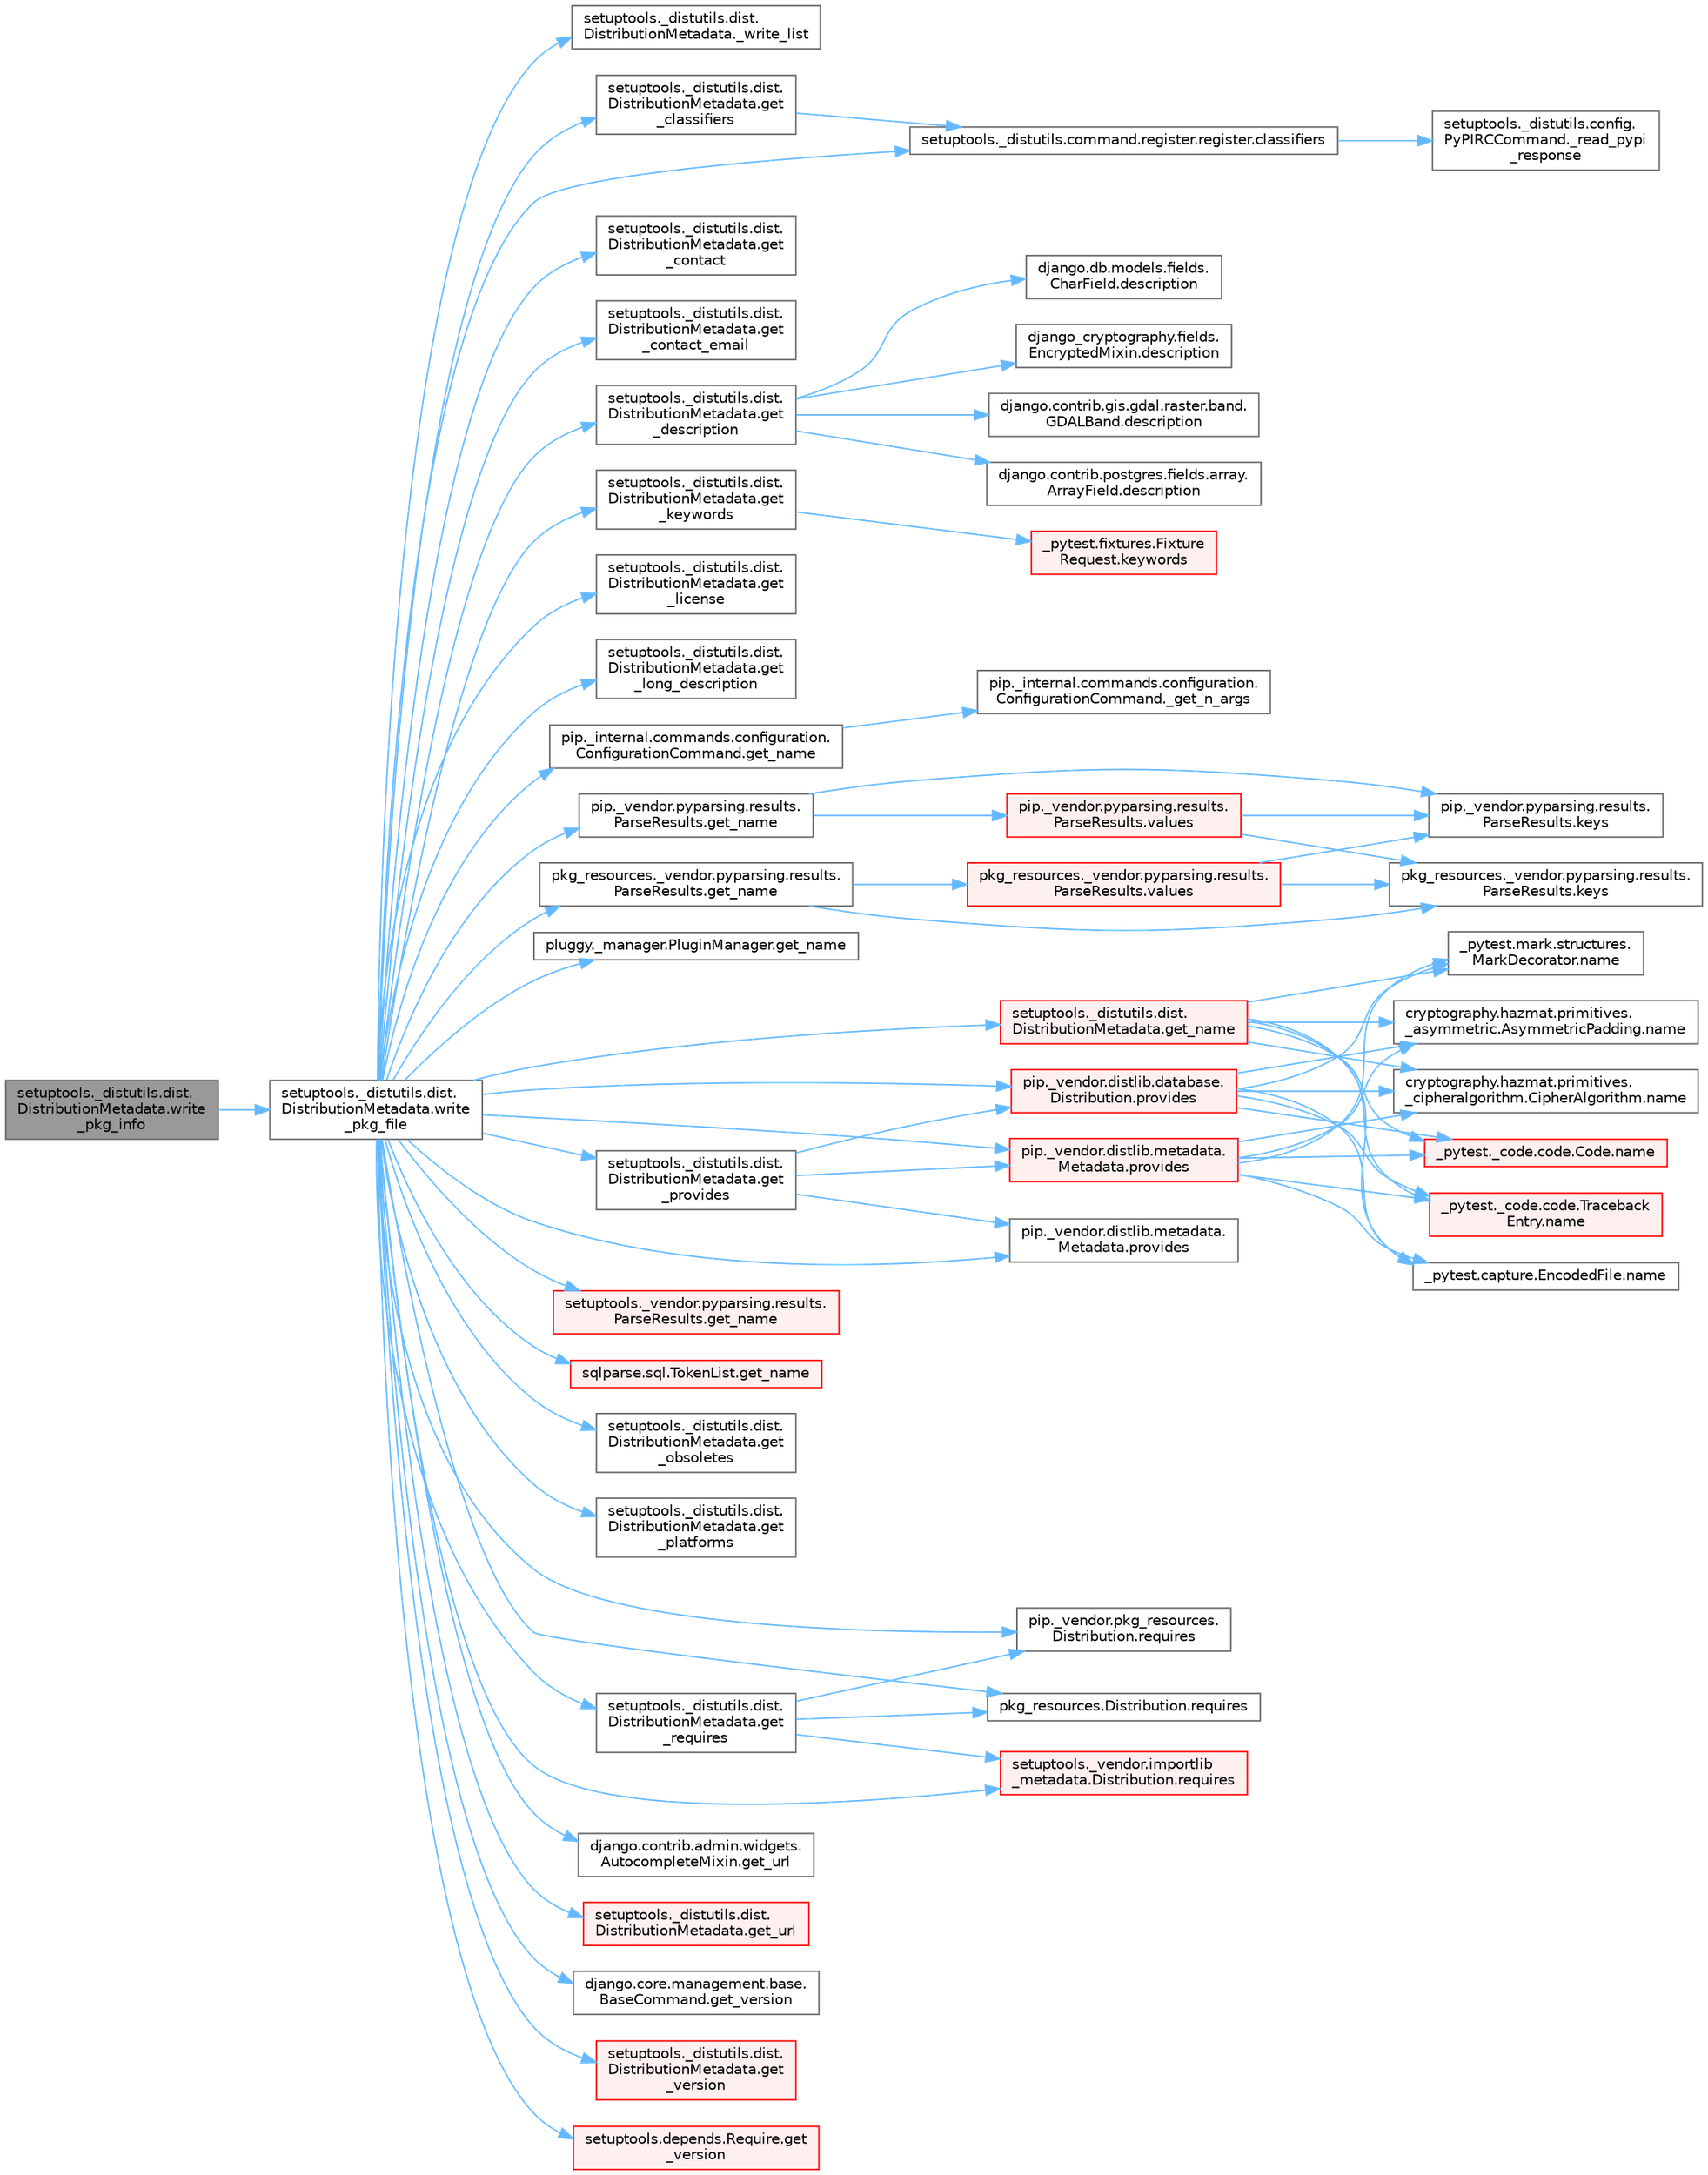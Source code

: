 digraph "setuptools._distutils.dist.DistributionMetadata.write_pkg_info"
{
 // LATEX_PDF_SIZE
  bgcolor="transparent";
  edge [fontname=Helvetica,fontsize=10,labelfontname=Helvetica,labelfontsize=10];
  node [fontname=Helvetica,fontsize=10,shape=box,height=0.2,width=0.4];
  rankdir="LR";
  Node1 [id="Node000001",label="setuptools._distutils.dist.\lDistributionMetadata.write\l_pkg_info",height=0.2,width=0.4,color="gray40", fillcolor="grey60", style="filled", fontcolor="black",tooltip=" "];
  Node1 -> Node2 [id="edge1_Node000001_Node000002",color="steelblue1",style="solid",tooltip=" "];
  Node2 [id="Node000002",label="setuptools._distutils.dist.\lDistributionMetadata.write\l_pkg_file",height=0.2,width=0.4,color="grey40", fillcolor="white", style="filled",URL="$classsetuptools_1_1__distutils_1_1dist_1_1_distribution_metadata.html#a2a55009e9d487a82234459fb242f4be0",tooltip=" "];
  Node2 -> Node3 [id="edge2_Node000002_Node000003",color="steelblue1",style="solid",tooltip=" "];
  Node3 [id="Node000003",label="setuptools._distutils.dist.\lDistributionMetadata._write_list",height=0.2,width=0.4,color="grey40", fillcolor="white", style="filled",URL="$classsetuptools_1_1__distutils_1_1dist_1_1_distribution_metadata.html#a9abc47a20473a361c5023b522ce8cbac",tooltip=" "];
  Node2 -> Node4 [id="edge3_Node000002_Node000004",color="steelblue1",style="solid",tooltip=" "];
  Node4 [id="Node000004",label="setuptools._distutils.command.register.register.classifiers",height=0.2,width=0.4,color="grey40", fillcolor="white", style="filled",URL="$classsetuptools_1_1__distutils_1_1command_1_1register_1_1register.html#ac12d60e1242245531b2f237e054ecad8",tooltip=" "];
  Node4 -> Node5 [id="edge4_Node000004_Node000005",color="steelblue1",style="solid",tooltip=" "];
  Node5 [id="Node000005",label="setuptools._distutils.config.\lPyPIRCCommand._read_pypi\l_response",height=0.2,width=0.4,color="grey40", fillcolor="white", style="filled",URL="$classsetuptools_1_1__distutils_1_1config_1_1_py_p_i_r_c_command.html#a77555750d753ce47db2fb436d4c244f3",tooltip=" "];
  Node2 -> Node6 [id="edge5_Node000002_Node000006",color="steelblue1",style="solid",tooltip=" "];
  Node6 [id="Node000006",label="setuptools._distutils.dist.\lDistributionMetadata.get\l_classifiers",height=0.2,width=0.4,color="grey40", fillcolor="white", style="filled",URL="$classsetuptools_1_1__distutils_1_1dist_1_1_distribution_metadata.html#abbd165387e66fa868b92c65c8f71b966",tooltip=" "];
  Node6 -> Node4 [id="edge6_Node000006_Node000004",color="steelblue1",style="solid",tooltip=" "];
  Node2 -> Node7 [id="edge7_Node000002_Node000007",color="steelblue1",style="solid",tooltip=" "];
  Node7 [id="Node000007",label="setuptools._distutils.dist.\lDistributionMetadata.get\l_contact",height=0.2,width=0.4,color="grey40", fillcolor="white", style="filled",URL="$classsetuptools_1_1__distutils_1_1dist_1_1_distribution_metadata.html#a1a2640912ae2fde3028689ac0e9708b7",tooltip=" "];
  Node2 -> Node8 [id="edge8_Node000002_Node000008",color="steelblue1",style="solid",tooltip=" "];
  Node8 [id="Node000008",label="setuptools._distutils.dist.\lDistributionMetadata.get\l_contact_email",height=0.2,width=0.4,color="grey40", fillcolor="white", style="filled",URL="$classsetuptools_1_1__distutils_1_1dist_1_1_distribution_metadata.html#ab320d43643cd885ecb5724934d13078d",tooltip=" "];
  Node2 -> Node9 [id="edge9_Node000002_Node000009",color="steelblue1",style="solid",tooltip=" "];
  Node9 [id="Node000009",label="setuptools._distutils.dist.\lDistributionMetadata.get\l_description",height=0.2,width=0.4,color="grey40", fillcolor="white", style="filled",URL="$classsetuptools_1_1__distutils_1_1dist_1_1_distribution_metadata.html#ab8dcb0419c5edb575e74952f3ba91b62",tooltip=" "];
  Node9 -> Node10 [id="edge10_Node000009_Node000010",color="steelblue1",style="solid",tooltip=" "];
  Node10 [id="Node000010",label="django.contrib.gis.gdal.raster.band.\lGDALBand.description",height=0.2,width=0.4,color="grey40", fillcolor="white", style="filled",URL="$classdjango_1_1contrib_1_1gis_1_1gdal_1_1raster_1_1band_1_1_g_d_a_l_band.html#a5ea2eb581029b755a016435088a69909",tooltip=" "];
  Node9 -> Node11 [id="edge11_Node000009_Node000011",color="steelblue1",style="solid",tooltip=" "];
  Node11 [id="Node000011",label="django.contrib.postgres.fields.array.\lArrayField.description",height=0.2,width=0.4,color="grey40", fillcolor="white", style="filled",URL="$classdjango_1_1contrib_1_1postgres_1_1fields_1_1array_1_1_array_field.html#af201668a306ff474abb562aa6c8dd825",tooltip=" "];
  Node9 -> Node12 [id="edge12_Node000009_Node000012",color="steelblue1",style="solid",tooltip=" "];
  Node12 [id="Node000012",label="django.db.models.fields.\lCharField.description",height=0.2,width=0.4,color="grey40", fillcolor="white", style="filled",URL="$classdjango_1_1db_1_1models_1_1fields_1_1_char_field.html#a5583300c3d1cab7bf78e056e12cc92ad",tooltip=" "];
  Node9 -> Node13 [id="edge13_Node000009_Node000013",color="steelblue1",style="solid",tooltip=" "];
  Node13 [id="Node000013",label="django_cryptography.fields.\lEncryptedMixin.description",height=0.2,width=0.4,color="grey40", fillcolor="white", style="filled",URL="$classdjango__cryptography_1_1fields_1_1_encrypted_mixin.html#ac96d745905b92769c6d2096810913d49",tooltip=" "];
  Node2 -> Node14 [id="edge14_Node000002_Node000014",color="steelblue1",style="solid",tooltip=" "];
  Node14 [id="Node000014",label="setuptools._distutils.dist.\lDistributionMetadata.get\l_keywords",height=0.2,width=0.4,color="grey40", fillcolor="white", style="filled",URL="$classsetuptools_1_1__distutils_1_1dist_1_1_distribution_metadata.html#ade85519fe7eeecaac4aaf57bafedbdf1",tooltip=" "];
  Node14 -> Node15 [id="edge15_Node000014_Node000015",color="steelblue1",style="solid",tooltip=" "];
  Node15 [id="Node000015",label="_pytest.fixtures.Fixture\lRequest.keywords",height=0.2,width=0.4,color="red", fillcolor="#FFF0F0", style="filled",URL="$class__pytest_1_1fixtures_1_1_fixture_request.html#a5f3dcdc2c5f89a17d0669f23412ea34b",tooltip=" "];
  Node2 -> Node28 [id="edge16_Node000002_Node000028",color="steelblue1",style="solid",tooltip=" "];
  Node28 [id="Node000028",label="setuptools._distutils.dist.\lDistributionMetadata.get\l_license",height=0.2,width=0.4,color="grey40", fillcolor="white", style="filled",URL="$classsetuptools_1_1__distutils_1_1dist_1_1_distribution_metadata.html#afdae600623ca3151adbc76f8a4cc260a",tooltip=" "];
  Node2 -> Node29 [id="edge17_Node000002_Node000029",color="steelblue1",style="solid",tooltip=" "];
  Node29 [id="Node000029",label="setuptools._distutils.dist.\lDistributionMetadata.get\l_long_description",height=0.2,width=0.4,color="grey40", fillcolor="white", style="filled",URL="$classsetuptools_1_1__distutils_1_1dist_1_1_distribution_metadata.html#ac2f3a73838941fca0d129c2b02be07d3",tooltip=" "];
  Node2 -> Node30 [id="edge18_Node000002_Node000030",color="steelblue1",style="solid",tooltip=" "];
  Node30 [id="Node000030",label="pip._internal.commands.configuration.\lConfigurationCommand.get_name",height=0.2,width=0.4,color="grey40", fillcolor="white", style="filled",URL="$classpip_1_1__internal_1_1commands_1_1configuration_1_1_configuration_command.html#a589d863616355c4417d734b06263ec28",tooltip=" "];
  Node30 -> Node31 [id="edge19_Node000030_Node000031",color="steelblue1",style="solid",tooltip=" "];
  Node31 [id="Node000031",label="pip._internal.commands.configuration.\lConfigurationCommand._get_n_args",height=0.2,width=0.4,color="grey40", fillcolor="white", style="filled",URL="$classpip_1_1__internal_1_1commands_1_1configuration_1_1_configuration_command.html#ac2e322f0610ed1c284b51e760889cf2f",tooltip=" "];
  Node2 -> Node32 [id="edge20_Node000002_Node000032",color="steelblue1",style="solid",tooltip=" "];
  Node32 [id="Node000032",label="pip._vendor.pyparsing.results.\lParseResults.get_name",height=0.2,width=0.4,color="grey40", fillcolor="white", style="filled",URL="$classpip_1_1__vendor_1_1pyparsing_1_1results_1_1_parse_results.html#af9ba41b7e067d367bad4f3aa9321f2bd",tooltip=" "];
  Node32 -> Node33 [id="edge21_Node000032_Node000033",color="steelblue1",style="solid",tooltip=" "];
  Node33 [id="Node000033",label="pip._vendor.pyparsing.results.\lParseResults.keys",height=0.2,width=0.4,color="grey40", fillcolor="white", style="filled",URL="$classpip_1_1__vendor_1_1pyparsing_1_1results_1_1_parse_results.html#a73395b469fb80bb48afc30307380f851",tooltip=" "];
  Node32 -> Node34 [id="edge22_Node000032_Node000034",color="steelblue1",style="solid",tooltip=" "];
  Node34 [id="Node000034",label="pip._vendor.pyparsing.results.\lParseResults.values",height=0.2,width=0.4,color="red", fillcolor="#FFF0F0", style="filled",URL="$classpip_1_1__vendor_1_1pyparsing_1_1results_1_1_parse_results.html#ac18f70b899d1740db49618541d5df0a4",tooltip=" "];
  Node34 -> Node33 [id="edge23_Node000034_Node000033",color="steelblue1",style="solid",tooltip=" "];
  Node34 -> Node45 [id="edge24_Node000034_Node000045",color="steelblue1",style="solid",tooltip=" "];
  Node45 [id="Node000045",label="pkg_resources._vendor.pyparsing.results.\lParseResults.keys",height=0.2,width=0.4,color="grey40", fillcolor="white", style="filled",URL="$classpkg__resources_1_1__vendor_1_1pyparsing_1_1results_1_1_parse_results.html#a7982d9227b52dad0bf964c9fbf1339a2",tooltip=" "];
  Node2 -> Node48 [id="edge25_Node000002_Node000048",color="steelblue1",style="solid",tooltip=" "];
  Node48 [id="Node000048",label="pkg_resources._vendor.pyparsing.results.\lParseResults.get_name",height=0.2,width=0.4,color="grey40", fillcolor="white", style="filled",URL="$classpkg__resources_1_1__vendor_1_1pyparsing_1_1results_1_1_parse_results.html#a2e32cb82bfbda79e8f094cb2a6a01234",tooltip=" "];
  Node48 -> Node45 [id="edge26_Node000048_Node000045",color="steelblue1",style="solid",tooltip=" "];
  Node48 -> Node49 [id="edge27_Node000048_Node000049",color="steelblue1",style="solid",tooltip=" "];
  Node49 [id="Node000049",label="pkg_resources._vendor.pyparsing.results.\lParseResults.values",height=0.2,width=0.4,color="red", fillcolor="#FFF0F0", style="filled",URL="$classpkg__resources_1_1__vendor_1_1pyparsing_1_1results_1_1_parse_results.html#ac466eb2951551ce4a3b48c7cc3b5cc1d",tooltip=" "];
  Node49 -> Node33 [id="edge28_Node000049_Node000033",color="steelblue1",style="solid",tooltip=" "];
  Node49 -> Node45 [id="edge29_Node000049_Node000045",color="steelblue1",style="solid",tooltip=" "];
  Node2 -> Node50 [id="edge30_Node000002_Node000050",color="steelblue1",style="solid",tooltip=" "];
  Node50 [id="Node000050",label="pluggy._manager.PluginManager.get_name",height=0.2,width=0.4,color="grey40", fillcolor="white", style="filled",URL="$classpluggy_1_1__manager_1_1_plugin_manager.html#a11bfc3313b54f87e171f525e14372967",tooltip=" "];
  Node2 -> Node51 [id="edge31_Node000002_Node000051",color="steelblue1",style="solid",tooltip=" "];
  Node51 [id="Node000051",label="setuptools._distutils.dist.\lDistributionMetadata.get_name",height=0.2,width=0.4,color="red", fillcolor="#FFF0F0", style="filled",URL="$classsetuptools_1_1__distutils_1_1dist_1_1_distribution_metadata.html#a09c7598c6c503bb4105ed784a9330185",tooltip=" "];
  Node51 -> Node52 [id="edge32_Node000051_Node000052",color="steelblue1",style="solid",tooltip=" "];
  Node52 [id="Node000052",label="_pytest._code.code.Code.name",height=0.2,width=0.4,color="red", fillcolor="#FFF0F0", style="filled",URL="$class__pytest_1_1__code_1_1code_1_1_code.html#a1f3cbc53ca6df4a1bab12183694b6e78",tooltip=" "];
  Node51 -> Node64 [id="edge33_Node000051_Node000064",color="steelblue1",style="solid",tooltip=" "];
  Node64 [id="Node000064",label="_pytest._code.code.Traceback\lEntry.name",height=0.2,width=0.4,color="red", fillcolor="#FFF0F0", style="filled",URL="$class__pytest_1_1__code_1_1code_1_1_traceback_entry.html#a106b95c0753f41669fbfb8ee4c11ad3d",tooltip=" "];
  Node51 -> Node66 [id="edge34_Node000051_Node000066",color="steelblue1",style="solid",tooltip=" "];
  Node66 [id="Node000066",label="_pytest.capture.EncodedFile.name",height=0.2,width=0.4,color="grey40", fillcolor="white", style="filled",URL="$class__pytest_1_1capture_1_1_encoded_file.html#a738c73b5de21c7261d9e51f71e4f0397",tooltip=" "];
  Node51 -> Node67 [id="edge35_Node000051_Node000067",color="steelblue1",style="solid",tooltip=" "];
  Node67 [id="Node000067",label="_pytest.mark.structures.\lMarkDecorator.name",height=0.2,width=0.4,color="grey40", fillcolor="white", style="filled",URL="$class__pytest_1_1mark_1_1structures_1_1_mark_decorator.html#ae8f66760cda125450e0e3bd38689c72f",tooltip=" "];
  Node51 -> Node68 [id="edge36_Node000051_Node000068",color="steelblue1",style="solid",tooltip=" "];
  Node68 [id="Node000068",label="cryptography.hazmat.primitives.\l_asymmetric.AsymmetricPadding.name",height=0.2,width=0.4,color="grey40", fillcolor="white", style="filled",URL="$classcryptography_1_1hazmat_1_1primitives_1_1__asymmetric_1_1_asymmetric_padding.html#a8f72e8284cb336861a873ed5ce0e39b5",tooltip=" "];
  Node51 -> Node69 [id="edge37_Node000051_Node000069",color="steelblue1",style="solid",tooltip=" "];
  Node69 [id="Node000069",label="cryptography.hazmat.primitives.\l_cipheralgorithm.CipherAlgorithm.name",height=0.2,width=0.4,color="grey40", fillcolor="white", style="filled",URL="$classcryptography_1_1hazmat_1_1primitives_1_1__cipheralgorithm_1_1_cipher_algorithm.html#a50567a5c3388450ab7aa883ab34a1ac7",tooltip=" "];
  Node2 -> Node4548 [id="edge38_Node000002_Node004548",color="steelblue1",style="solid",tooltip=" "];
  Node4548 [id="Node004548",label="setuptools._vendor.pyparsing.results.\lParseResults.get_name",height=0.2,width=0.4,color="red", fillcolor="#FFF0F0", style="filled",URL="$classsetuptools_1_1__vendor_1_1pyparsing_1_1results_1_1_parse_results.html#a9ae45ffa472749eb85179cc82aff5c41",tooltip=" "];
  Node2 -> Node4549 [id="edge39_Node000002_Node004549",color="steelblue1",style="solid",tooltip=" "];
  Node4549 [id="Node004549",label="sqlparse.sql.TokenList.get_name",height=0.2,width=0.4,color="red", fillcolor="#FFF0F0", style="filled",URL="$classsqlparse_1_1sql_1_1_token_list.html#ab28a83bf9edb942c709ca904abd57034",tooltip=" "];
  Node2 -> Node4555 [id="edge40_Node000002_Node004555",color="steelblue1",style="solid",tooltip=" "];
  Node4555 [id="Node004555",label="setuptools._distutils.dist.\lDistributionMetadata.get\l_obsoletes",height=0.2,width=0.4,color="grey40", fillcolor="white", style="filled",URL="$classsetuptools_1_1__distutils_1_1dist_1_1_distribution_metadata.html#a8c5475c441d2c6ec230ef90ec78cd2b0",tooltip=" "];
  Node2 -> Node4556 [id="edge41_Node000002_Node004556",color="steelblue1",style="solid",tooltip=" "];
  Node4556 [id="Node004556",label="setuptools._distutils.dist.\lDistributionMetadata.get\l_platforms",height=0.2,width=0.4,color="grey40", fillcolor="white", style="filled",URL="$classsetuptools_1_1__distutils_1_1dist_1_1_distribution_metadata.html#a58860d73b859748f3e41abb41face217",tooltip=" "];
  Node2 -> Node4557 [id="edge42_Node000002_Node004557",color="steelblue1",style="solid",tooltip=" "];
  Node4557 [id="Node004557",label="setuptools._distutils.dist.\lDistributionMetadata.get\l_provides",height=0.2,width=0.4,color="grey40", fillcolor="white", style="filled",URL="$classsetuptools_1_1__distutils_1_1dist_1_1_distribution_metadata.html#aa7ceb213d8a1e49bd8428551e2c5ca1d",tooltip=" "];
  Node4557 -> Node4099 [id="edge43_Node004557_Node004099",color="steelblue1",style="solid",tooltip=" "];
  Node4099 [id="Node004099",label="pip._vendor.distlib.database.\lDistribution.provides",height=0.2,width=0.4,color="red", fillcolor="#FFF0F0", style="filled",URL="$classpip_1_1__vendor_1_1distlib_1_1database_1_1_distribution.html#a4de0a18091046a76d9f6e2c424a50f7a",tooltip=" "];
  Node4099 -> Node52 [id="edge44_Node004099_Node000052",color="steelblue1",style="solid",tooltip=" "];
  Node4099 -> Node64 [id="edge45_Node004099_Node000064",color="steelblue1",style="solid",tooltip=" "];
  Node4099 -> Node66 [id="edge46_Node004099_Node000066",color="steelblue1",style="solid",tooltip=" "];
  Node4099 -> Node67 [id="edge47_Node004099_Node000067",color="steelblue1",style="solid",tooltip=" "];
  Node4099 -> Node68 [id="edge48_Node004099_Node000068",color="steelblue1",style="solid",tooltip=" "];
  Node4099 -> Node69 [id="edge49_Node004099_Node000069",color="steelblue1",style="solid",tooltip=" "];
  Node4557 -> Node4100 [id="edge50_Node004557_Node004100",color="steelblue1",style="solid",tooltip=" "];
  Node4100 [id="Node004100",label="pip._vendor.distlib.metadata.\lMetadata.provides",height=0.2,width=0.4,color="red", fillcolor="#FFF0F0", style="filled",URL="$classpip_1_1__vendor_1_1distlib_1_1metadata_1_1_metadata.html#ae53753d7d2db182469e417659e3d3d2f",tooltip=" "];
  Node4100 -> Node52 [id="edge51_Node004100_Node000052",color="steelblue1",style="solid",tooltip=" "];
  Node4100 -> Node64 [id="edge52_Node004100_Node000064",color="steelblue1",style="solid",tooltip=" "];
  Node4100 -> Node66 [id="edge53_Node004100_Node000066",color="steelblue1",style="solid",tooltip=" "];
  Node4100 -> Node67 [id="edge54_Node004100_Node000067",color="steelblue1",style="solid",tooltip=" "];
  Node4100 -> Node68 [id="edge55_Node004100_Node000068",color="steelblue1",style="solid",tooltip=" "];
  Node4100 -> Node69 [id="edge56_Node004100_Node000069",color="steelblue1",style="solid",tooltip=" "];
  Node4557 -> Node4101 [id="edge57_Node004557_Node004101",color="steelblue1",style="solid",tooltip=" "];
  Node4101 [id="Node004101",label="pip._vendor.distlib.metadata.\lMetadata.provides",height=0.2,width=0.4,color="grey40", fillcolor="white", style="filled",URL="$classpip_1_1__vendor_1_1distlib_1_1metadata_1_1_metadata.html#ac7faa425d0663b6e592ff83de0be94db",tooltip=" "];
  Node2 -> Node4558 [id="edge58_Node000002_Node004558",color="steelblue1",style="solid",tooltip=" "];
  Node4558 [id="Node004558",label="setuptools._distutils.dist.\lDistributionMetadata.get\l_requires",height=0.2,width=0.4,color="grey40", fillcolor="white", style="filled",URL="$classsetuptools_1_1__distutils_1_1dist_1_1_distribution_metadata.html#a625768121dd821e2a54034d284359764",tooltip=" "];
  Node4558 -> Node4559 [id="edge59_Node004558_Node004559",color="steelblue1",style="solid",tooltip=" "];
  Node4559 [id="Node004559",label="pip._vendor.pkg_resources.\lDistribution.requires",height=0.2,width=0.4,color="grey40", fillcolor="white", style="filled",URL="$classpip_1_1__vendor_1_1pkg__resources_1_1_distribution.html#a1ec0fac5f98e9a5225c534d14a5f660b",tooltip=" "];
  Node4558 -> Node4560 [id="edge60_Node004558_Node004560",color="steelblue1",style="solid",tooltip=" "];
  Node4560 [id="Node004560",label="pkg_resources.Distribution.requires",height=0.2,width=0.4,color="grey40", fillcolor="white", style="filled",URL="$classpkg__resources_1_1_distribution.html#aefb6d0cc68725ebb1f05d88acf428d2e",tooltip=" "];
  Node4558 -> Node4561 [id="edge61_Node004558_Node004561",color="steelblue1",style="solid",tooltip=" "];
  Node4561 [id="Node004561",label="setuptools._vendor.importlib\l_metadata.Distribution.requires",height=0.2,width=0.4,color="red", fillcolor="#FFF0F0", style="filled",URL="$classsetuptools_1_1__vendor_1_1importlib__metadata_1_1_distribution.html#ac025c2f6e021e16581119b61de809a95",tooltip=" "];
  Node2 -> Node4564 [id="edge62_Node000002_Node004564",color="steelblue1",style="solid",tooltip=" "];
  Node4564 [id="Node004564",label="django.contrib.admin.widgets.\lAutocompleteMixin.get_url",height=0.2,width=0.4,color="grey40", fillcolor="white", style="filled",URL="$classdjango_1_1contrib_1_1admin_1_1widgets_1_1_autocomplete_mixin.html#aaa0212a9a7a33d8f7824e4afc9378dbc",tooltip=" "];
  Node2 -> Node4565 [id="edge63_Node000002_Node004565",color="steelblue1",style="solid",tooltip=" "];
  Node4565 [id="Node004565",label="setuptools._distutils.dist.\lDistributionMetadata.get_url",height=0.2,width=0.4,color="red", fillcolor="#FFF0F0", style="filled",URL="$classsetuptools_1_1__distutils_1_1dist_1_1_distribution_metadata.html#a48a81db21662142b30e8228c468c12ec",tooltip=" "];
  Node2 -> Node4566 [id="edge64_Node000002_Node004566",color="steelblue1",style="solid",tooltip=" "];
  Node4566 [id="Node004566",label="django.core.management.base.\lBaseCommand.get_version",height=0.2,width=0.4,color="grey40", fillcolor="white", style="filled",URL="$classdjango_1_1core_1_1management_1_1base_1_1_base_command.html#ad1a0ff17727df93596c37baec5368461",tooltip=" "];
  Node2 -> Node4567 [id="edge65_Node000002_Node004567",color="steelblue1",style="solid",tooltip=" "];
  Node4567 [id="Node004567",label="setuptools._distutils.dist.\lDistributionMetadata.get\l_version",height=0.2,width=0.4,color="red", fillcolor="#FFF0F0", style="filled",URL="$classsetuptools_1_1__distutils_1_1dist_1_1_distribution_metadata.html#a1eca2b8a7cf2a75288edcc6055d3e28a",tooltip=" "];
  Node2 -> Node4568 [id="edge66_Node000002_Node004568",color="steelblue1",style="solid",tooltip=" "];
  Node4568 [id="Node004568",label="setuptools.depends.Require.get\l_version",height=0.2,width=0.4,color="red", fillcolor="#FFF0F0", style="filled",URL="$classsetuptools_1_1depends_1_1_require.html#a4046ad4155f80d85057e4ccd6a41dc00",tooltip=" "];
  Node2 -> Node4099 [id="edge67_Node000002_Node004099",color="steelblue1",style="solid",tooltip=" "];
  Node2 -> Node4100 [id="edge68_Node000002_Node004100",color="steelblue1",style="solid",tooltip=" "];
  Node2 -> Node4101 [id="edge69_Node000002_Node004101",color="steelblue1",style="solid",tooltip=" "];
  Node2 -> Node4559 [id="edge70_Node000002_Node004559",color="steelblue1",style="solid",tooltip=" "];
  Node2 -> Node4560 [id="edge71_Node000002_Node004560",color="steelblue1",style="solid",tooltip=" "];
  Node2 -> Node4561 [id="edge72_Node000002_Node004561",color="steelblue1",style="solid",tooltip=" "];
}
